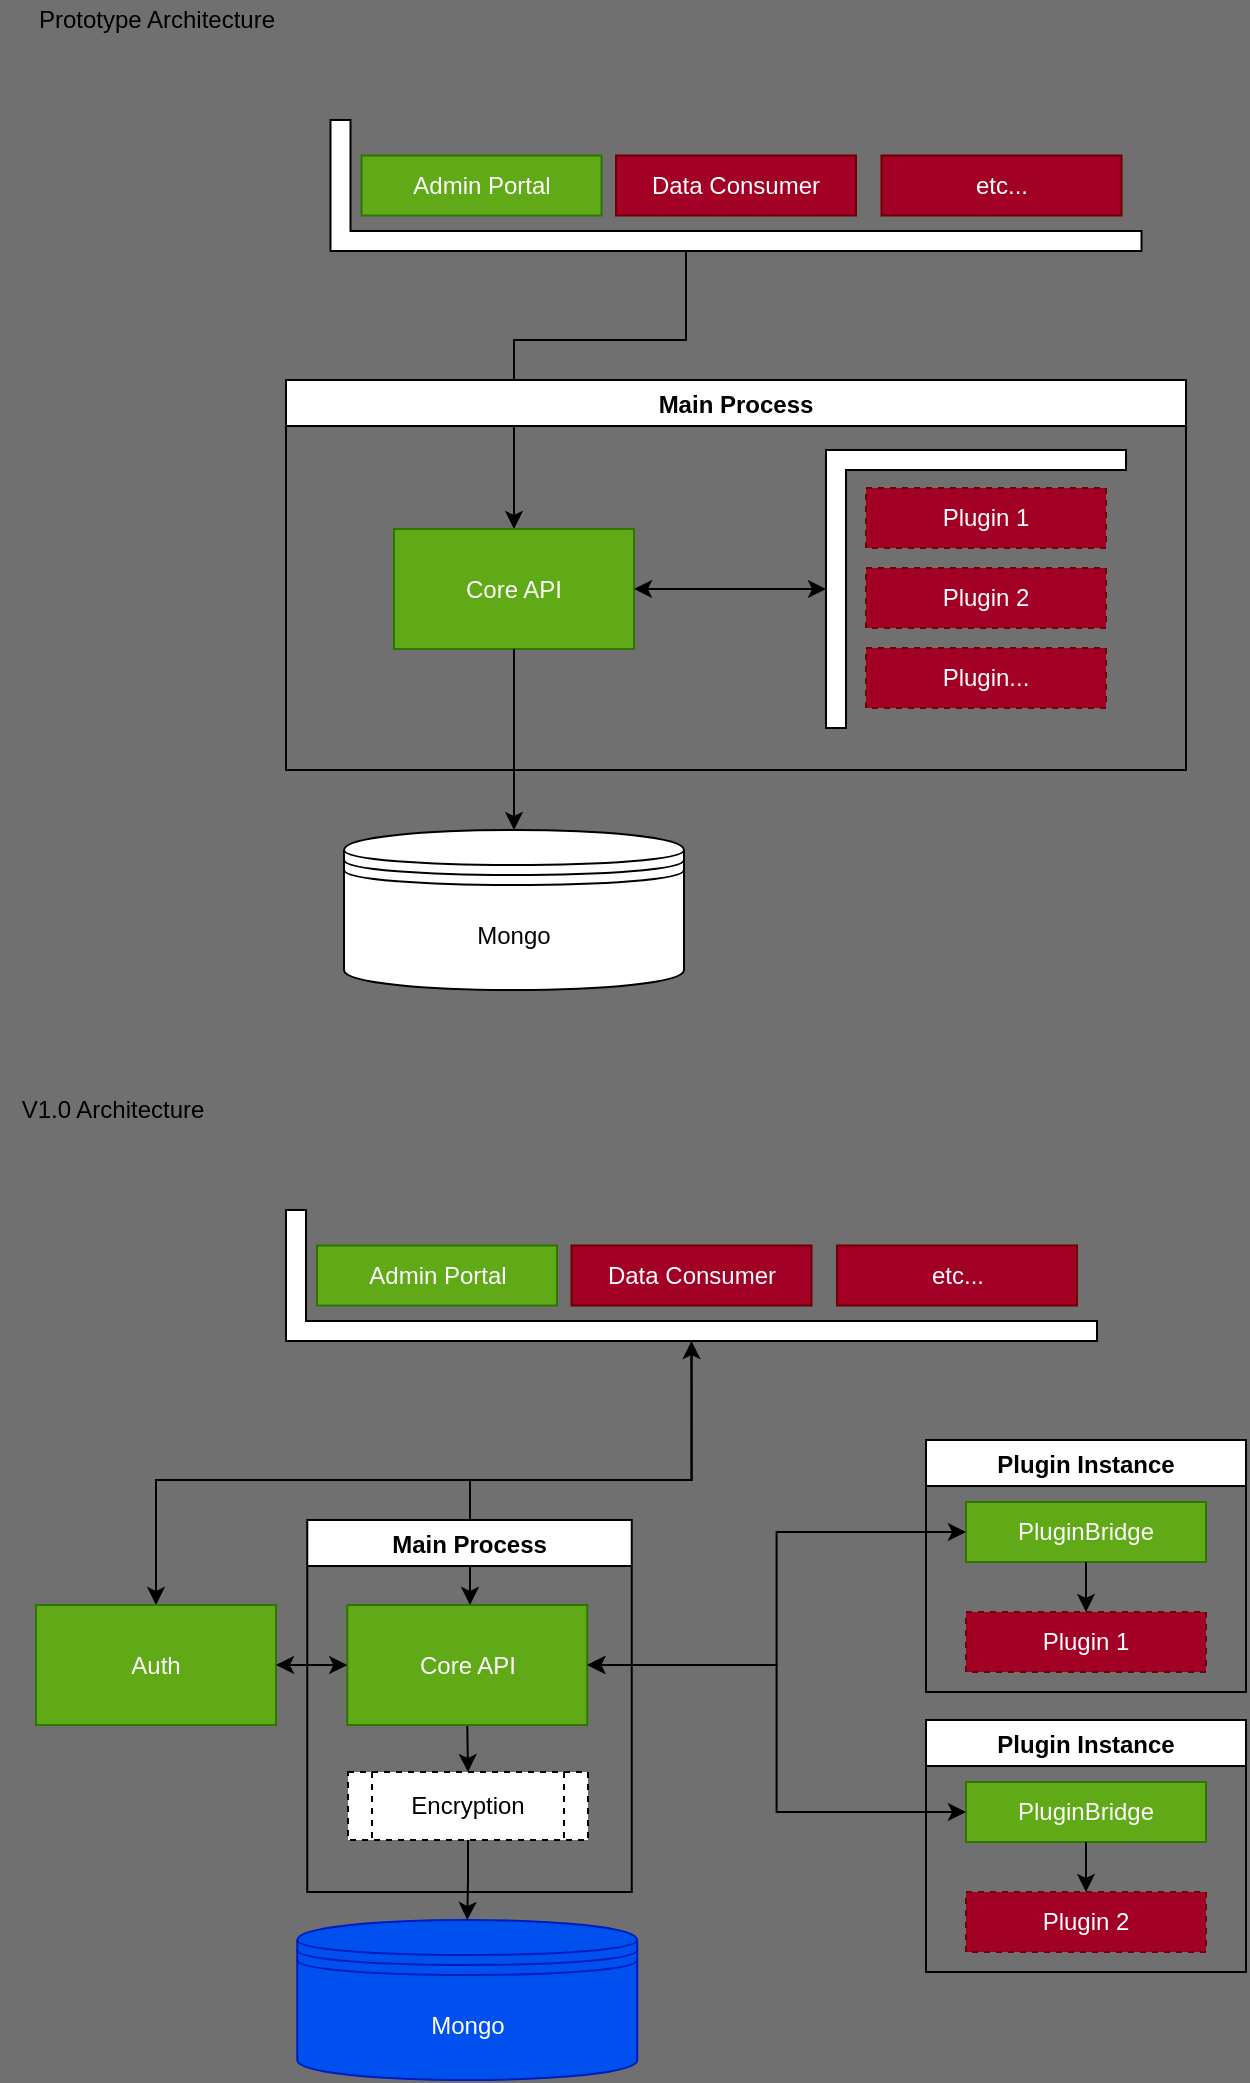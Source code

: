 <mxfile version="13.6.5">
    <diagram id="eZxdJ6fB0s48dZXMxA0h" name="Page-1">
        <mxGraphModel dx="906" dy="679" grid="1" gridSize="10" guides="1" tooltips="1" connect="1" arrows="1" fold="1" page="1" pageScale="1" pageWidth="827" pageHeight="1169" background="#707070" math="0" shadow="0">
            <root>
                <mxCell id="0"/>
                <mxCell id="1" parent="0"/>
                <mxCell id="26" style="edgeStyle=orthogonalEdgeStyle;rounded=0;orthogonalLoop=1;jettySize=auto;html=1;startArrow=none;startFill=0;" edge="1" parent="1" source="22" target="7">
                    <mxGeometry relative="1" as="geometry">
                        <Array as="points">
                            <mxPoint x="360" y="210"/>
                            <mxPoint x="274" y="210"/>
                        </Array>
                    </mxGeometry>
                </mxCell>
                <mxCell id="37" style="edgeStyle=orthogonalEdgeStyle;rounded=0;orthogonalLoop=1;jettySize=auto;html=1;startArrow=none;startFill=0;exitX=0;exitY=0.5;exitDx=0;exitDy=0;exitPerimeter=0;" edge="1" source="38" target="34" parent="1">
                    <mxGeometry relative="1" as="geometry">
                        <Array as="points">
                            <mxPoint x="363" y="780"/>
                            <mxPoint x="252" y="780"/>
                        </Array>
                    </mxGeometry>
                </mxCell>
                <mxCell id="3" value="Prototype Architecture" style="text;html=1;align=center;verticalAlign=middle;resizable=0;points=[];autosize=1;" vertex="1" parent="1">
                    <mxGeometry x="30" y="40" width="130" height="20" as="geometry"/>
                </mxCell>
                <mxCell id="15" value="Plugin 1" style="rounded=0;whiteSpace=wrap;html=1;dashed=1;fillColor=#a20025;strokeColor=#6F0000;fontColor=#ffffff;" vertex="1" parent="1">
                    <mxGeometry x="450" y="284" width="120" height="30" as="geometry"/>
                </mxCell>
                <mxCell id="16" value="Plugin 2" style="rounded=0;whiteSpace=wrap;html=1;dashed=1;fillColor=#a20025;strokeColor=#6F0000;fontColor=#ffffff;" vertex="1" parent="1">
                    <mxGeometry x="450" y="324" width="120" height="30" as="geometry"/>
                </mxCell>
                <mxCell id="17" value="Plugin..." style="rounded=0;whiteSpace=wrap;html=1;dashed=1;fillColor=#a20025;strokeColor=#6F0000;fontColor=#ffffff;" vertex="1" parent="1">
                    <mxGeometry x="450" y="364" width="120" height="30" as="geometry"/>
                </mxCell>
                <mxCell id="18" value="" style="shape=corner;whiteSpace=wrap;html=1;dx=10;dy=10;" vertex="1" parent="1">
                    <mxGeometry x="430" y="265" width="150" height="139" as="geometry"/>
                </mxCell>
                <mxCell id="20" style="edgeStyle=orthogonalEdgeStyle;rounded=0;orthogonalLoop=1;jettySize=auto;html=1;entryX=0;entryY=0.5;entryDx=0;entryDy=0;entryPerimeter=0;startArrow=classic;startFill=1;" edge="1" parent="1" source="7" target="18">
                    <mxGeometry relative="1" as="geometry"/>
                </mxCell>
                <mxCell id="21" value="Main Process" style="swimlane;" vertex="1" parent="1">
                    <mxGeometry x="160" y="230" width="450" height="195" as="geometry">
                        <mxRectangle x="240" y="165" width="110" height="23" as="alternateBounds"/>
                    </mxGeometry>
                </mxCell>
                <mxCell id="7" value="Core API" style="rounded=0;whiteSpace=wrap;html=1;fillColor=#60a917;strokeColor=#2D7600;fontColor=#ffffff;" vertex="1" parent="21">
                    <mxGeometry x="54" y="74.5" width="120" height="60" as="geometry"/>
                </mxCell>
                <mxCell id="8" style="edgeStyle=orthogonalEdgeStyle;rounded=0;orthogonalLoop=1;jettySize=auto;html=1;entryX=0.5;entryY=0;entryDx=0;entryDy=0;" edge="1" parent="1" source="7" target="2">
                    <mxGeometry relative="1" as="geometry"/>
                </mxCell>
                <mxCell id="2" value="Mongo" style="shape=datastore;whiteSpace=wrap;html=1;" vertex="1" parent="1">
                    <mxGeometry x="189" y="455" width="170" height="80" as="geometry"/>
                </mxCell>
                <mxCell id="22" value="" style="shape=corner;whiteSpace=wrap;html=1;dx=10;dy=10;direction=north;" vertex="1" parent="1">
                    <mxGeometry x="182.25" y="100" width="405.5" height="65.5" as="geometry"/>
                </mxCell>
                <mxCell id="23" value="Admin Portal" style="rounded=0;whiteSpace=wrap;html=1;fillColor=#60a917;strokeColor=#2D7600;fontColor=#ffffff;" vertex="1" parent="1">
                    <mxGeometry x="197.75" y="117.75" width="120" height="30" as="geometry"/>
                </mxCell>
                <mxCell id="24" value="Data Consumer" style="rounded=0;whiteSpace=wrap;html=1;fillColor=#a20025;strokeColor=#6F0000;fontColor=#ffffff;" vertex="1" parent="1">
                    <mxGeometry x="325" y="117.75" width="120" height="30" as="geometry"/>
                </mxCell>
                <mxCell id="25" value="etc..." style="rounded=0;whiteSpace=wrap;html=1;fillColor=#a20025;strokeColor=#6F0000;fontColor=#ffffff;" vertex="1" parent="1">
                    <mxGeometry x="457.75" y="117.75" width="120" height="30" as="geometry"/>
                </mxCell>
                <mxCell id="27" value="V1.0 Architecture" style="text;html=1;align=center;verticalAlign=middle;resizable=0;points=[];autosize=1;" vertex="1" parent="1">
                    <mxGeometry x="17.75" y="585" width="110" height="20" as="geometry"/>
                </mxCell>
                <mxCell id="33" value="Main Process" style="swimlane;" vertex="1" parent="1">
                    <mxGeometry x="170.63" y="800" width="162.25" height="186" as="geometry">
                        <mxRectangle x="240" y="165" width="110" height="23" as="alternateBounds"/>
                    </mxGeometry>
                </mxCell>
                <mxCell id="59" style="edgeStyle=orthogonalEdgeStyle;rounded=0;orthogonalLoop=1;jettySize=auto;html=1;exitX=0.5;exitY=1;exitDx=0;exitDy=0;entryX=0.5;entryY=0;entryDx=0;entryDy=0;startArrow=none;startFill=0;" edge="1" parent="33" source="34" target="57">
                    <mxGeometry relative="1" as="geometry"/>
                </mxCell>
                <mxCell id="34" value="Core API" style="rounded=0;whiteSpace=wrap;html=1;fillColor=#60a917;strokeColor=#2D7600;fontColor=#ffffff;" vertex="1" parent="33">
                    <mxGeometry x="20" y="42.5" width="120" height="60" as="geometry"/>
                </mxCell>
                <mxCell id="57" value="Encryption" style="shape=process;whiteSpace=wrap;html=1;backgroundOutline=1;dashed=1;" vertex="1" parent="33">
                    <mxGeometry x="20.37" y="126" width="120" height="34" as="geometry"/>
                </mxCell>
                <mxCell id="36" value="Mongo" style="shape=datastore;whiteSpace=wrap;html=1;fillColor=#0050ef;strokeColor=#001DBC;fontColor=#ffffff;" vertex="1" parent="1">
                    <mxGeometry x="165.63" y="1000" width="170" height="80" as="geometry"/>
                </mxCell>
                <mxCell id="55" style="edgeStyle=orthogonalEdgeStyle;rounded=0;orthogonalLoop=1;jettySize=auto;html=1;exitX=0;exitY=0.5;exitDx=0;exitDy=0;exitPerimeter=0;entryX=0.5;entryY=0;entryDx=0;entryDy=0;startArrow=classic;startFill=1;" edge="1" parent="1" source="38" target="53">
                    <mxGeometry relative="1" as="geometry">
                        <Array as="points">
                            <mxPoint x="363" y="780"/>
                            <mxPoint x="95" y="780"/>
                        </Array>
                    </mxGeometry>
                </mxCell>
                <mxCell id="38" value="" style="shape=corner;whiteSpace=wrap;html=1;dx=10;dy=10;direction=north;" vertex="1" parent="1">
                    <mxGeometry x="160" y="645" width="405.5" height="65.5" as="geometry"/>
                </mxCell>
                <mxCell id="39" value="Admin Portal" style="rounded=0;whiteSpace=wrap;html=1;fillColor=#60a917;strokeColor=#2D7600;fontColor=#ffffff;" vertex="1" parent="1">
                    <mxGeometry x="175.5" y="662.75" width="120" height="30" as="geometry"/>
                </mxCell>
                <mxCell id="40" value="Data Consumer" style="rounded=0;whiteSpace=wrap;html=1;fillColor=#a20025;strokeColor=#6F0000;fontColor=#ffffff;" vertex="1" parent="1">
                    <mxGeometry x="302.75" y="662.75" width="120" height="30" as="geometry"/>
                </mxCell>
                <mxCell id="41" value="etc..." style="rounded=0;whiteSpace=wrap;html=1;fillColor=#a20025;strokeColor=#6F0000;fontColor=#ffffff;" vertex="1" parent="1">
                    <mxGeometry x="435.5" y="662.75" width="120" height="30" as="geometry"/>
                </mxCell>
                <mxCell id="45" value="Plugin Instance" style="swimlane;" vertex="1" parent="1">
                    <mxGeometry x="480" y="760" width="160" height="126" as="geometry"/>
                </mxCell>
                <mxCell id="28" value="Plugin 1" style="rounded=0;whiteSpace=wrap;html=1;dashed=1;fillColor=#a20025;strokeColor=#6F0000;fontColor=#ffffff;" vertex="1" parent="45">
                    <mxGeometry x="20" y="86" width="120" height="30" as="geometry"/>
                </mxCell>
                <mxCell id="42" value="PluginBridge" style="rounded=0;whiteSpace=wrap;html=1;fillColor=#60a917;strokeColor=#2D7600;fontColor=#ffffff;" vertex="1" parent="45">
                    <mxGeometry x="20" y="31" width="120" height="30" as="geometry"/>
                </mxCell>
                <mxCell id="46" style="edgeStyle=orthogonalEdgeStyle;rounded=0;orthogonalLoop=1;jettySize=auto;html=1;entryX=0.5;entryY=0;entryDx=0;entryDy=0;startArrow=none;startFill=0;" edge="1" parent="45" source="42" target="28">
                    <mxGeometry relative="1" as="geometry"/>
                </mxCell>
                <mxCell id="47" style="edgeStyle=orthogonalEdgeStyle;rounded=0;orthogonalLoop=1;jettySize=auto;html=1;entryX=0;entryY=0.5;entryDx=0;entryDy=0;startArrow=classic;startFill=1;" edge="1" parent="1" source="34" target="42">
                    <mxGeometry relative="1" as="geometry"/>
                </mxCell>
                <mxCell id="48" value="Plugin Instance" style="swimlane;" vertex="1" parent="1">
                    <mxGeometry x="480" y="900" width="160" height="126" as="geometry"/>
                </mxCell>
                <mxCell id="49" value="Plugin 2" style="rounded=0;whiteSpace=wrap;html=1;dashed=1;fillColor=#a20025;strokeColor=#6F0000;fontColor=#ffffff;" vertex="1" parent="48">
                    <mxGeometry x="20" y="86" width="120" height="30" as="geometry"/>
                </mxCell>
                <mxCell id="50" value="PluginBridge" style="rounded=0;whiteSpace=wrap;html=1;fillColor=#60a917;strokeColor=#2D7600;fontColor=#ffffff;" vertex="1" parent="48">
                    <mxGeometry x="20" y="31" width="120" height="30" as="geometry"/>
                </mxCell>
                <mxCell id="51" style="edgeStyle=orthogonalEdgeStyle;rounded=0;orthogonalLoop=1;jettySize=auto;html=1;entryX=0.5;entryY=0;entryDx=0;entryDy=0;startArrow=none;startFill=0;" edge="1" parent="48" source="50" target="49">
                    <mxGeometry relative="1" as="geometry"/>
                </mxCell>
                <mxCell id="52" style="edgeStyle=orthogonalEdgeStyle;rounded=0;orthogonalLoop=1;jettySize=auto;html=1;entryX=0;entryY=0.5;entryDx=0;entryDy=0;startArrow=classic;startFill=1;exitX=1;exitY=0.5;exitDx=0;exitDy=0;" edge="1" parent="1" source="34" target="50">
                    <mxGeometry relative="1" as="geometry">
                        <mxPoint x="321.75" y="889.5" as="sourcePoint"/>
                        <mxPoint x="500" y="816" as="targetPoint"/>
                    </mxGeometry>
                </mxCell>
                <mxCell id="53" value="Auth" style="rounded=0;whiteSpace=wrap;html=1;fillColor=#60a917;strokeColor=#2D7600;fontColor=#ffffff;" vertex="1" parent="1">
                    <mxGeometry x="35" y="842.5" width="120" height="60" as="geometry"/>
                </mxCell>
                <mxCell id="54" style="edgeStyle=orthogonalEdgeStyle;rounded=0;orthogonalLoop=1;jettySize=auto;html=1;entryX=1;entryY=0.5;entryDx=0;entryDy=0;startArrow=classic;startFill=1;" edge="1" parent="1" source="34" target="53">
                    <mxGeometry relative="1" as="geometry"/>
                </mxCell>
                <mxCell id="60" style="edgeStyle=orthogonalEdgeStyle;rounded=0;orthogonalLoop=1;jettySize=auto;html=1;exitX=0.5;exitY=1;exitDx=0;exitDy=0;entryX=0.5;entryY=0;entryDx=0;entryDy=0;startArrow=none;startFill=0;" edge="1" parent="1" source="57" target="36">
                    <mxGeometry relative="1" as="geometry"/>
                </mxCell>
            </root>
        </mxGraphModel>
    </diagram>
</mxfile>
